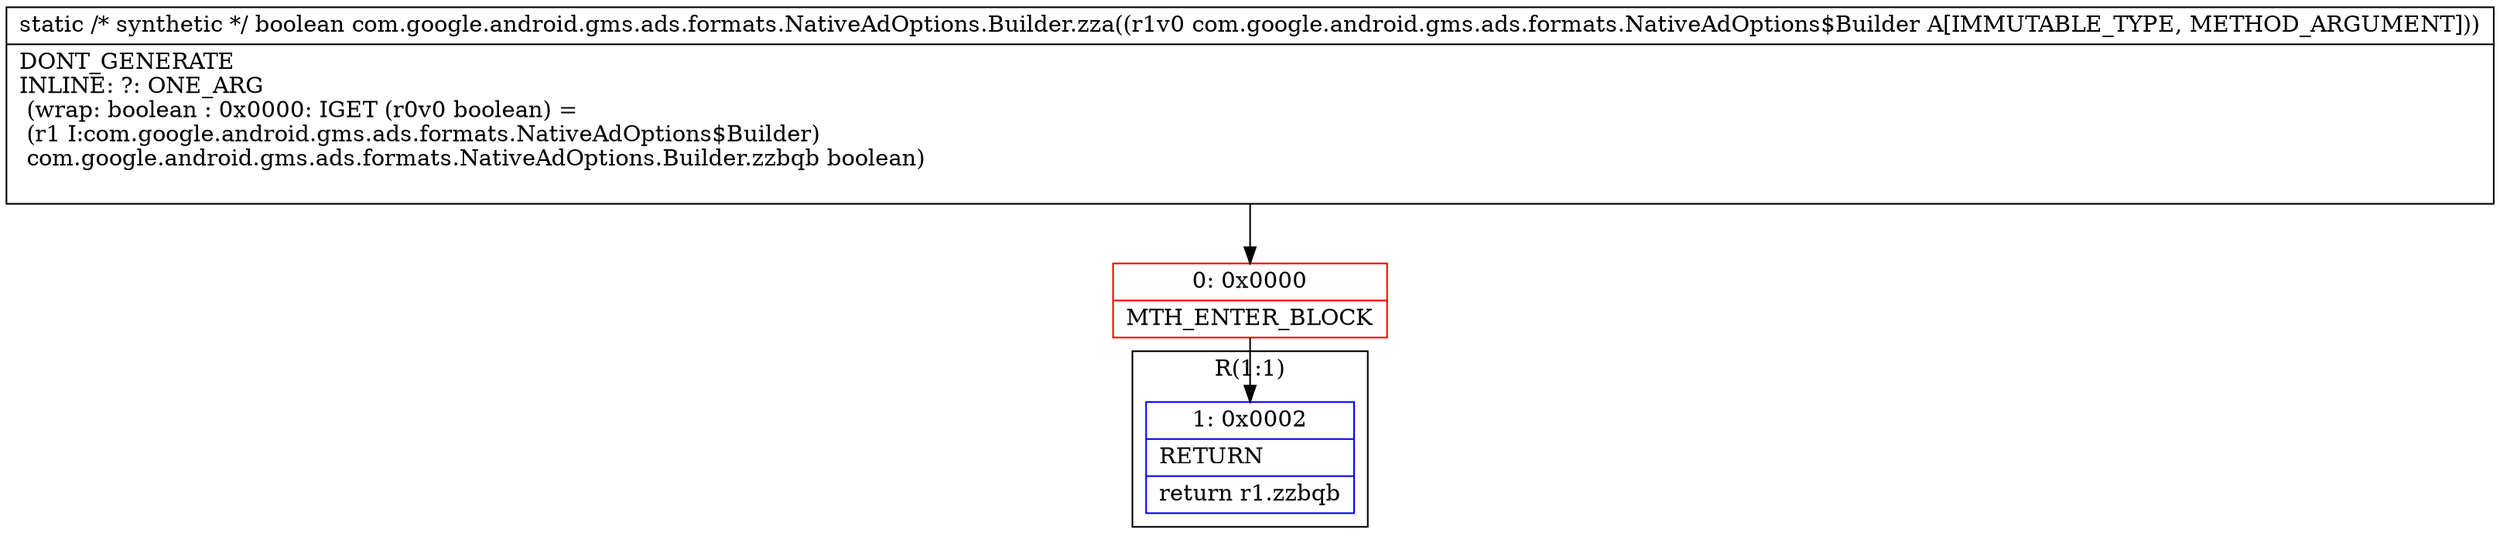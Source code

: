 digraph "CFG forcom.google.android.gms.ads.formats.NativeAdOptions.Builder.zza(Lcom\/google\/android\/gms\/ads\/formats\/NativeAdOptions$Builder;)Z" {
subgraph cluster_Region_1701392085 {
label = "R(1:1)";
node [shape=record,color=blue];
Node_1 [shape=record,label="{1\:\ 0x0002|RETURN\l|return r1.zzbqb\l}"];
}
Node_0 [shape=record,color=red,label="{0\:\ 0x0000|MTH_ENTER_BLOCK\l}"];
MethodNode[shape=record,label="{static \/* synthetic *\/ boolean com.google.android.gms.ads.formats.NativeAdOptions.Builder.zza((r1v0 com.google.android.gms.ads.formats.NativeAdOptions$Builder A[IMMUTABLE_TYPE, METHOD_ARGUMENT]))  | DONT_GENERATE\lINLINE: ?: ONE_ARG  \l  (wrap: boolean : 0x0000: IGET  (r0v0 boolean) = \l  (r1 I:com.google.android.gms.ads.formats.NativeAdOptions$Builder)\l com.google.android.gms.ads.formats.NativeAdOptions.Builder.zzbqb boolean)\l\l}"];
MethodNode -> Node_0;
Node_0 -> Node_1;
}

